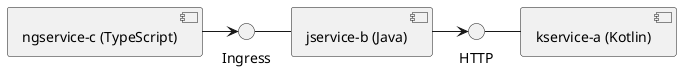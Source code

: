 @startuml

HTTP-[kservice-a (Kotlin)]
Ingress-[jservice-b (Java)]
[jservice-b (Java)]-> HTTP
[ngservice-c (TypeScript)]->Ingress

@enduml
